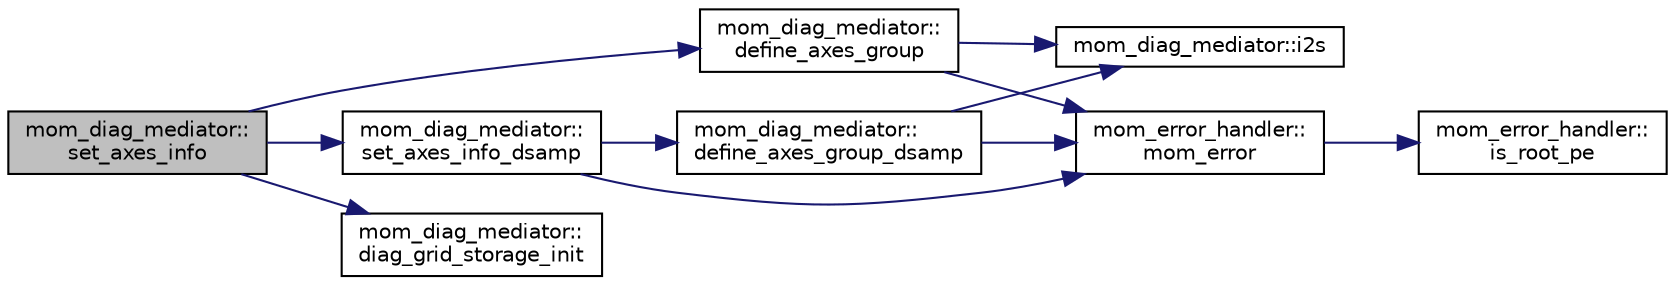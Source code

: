 digraph "mom_diag_mediator::set_axes_info"
{
 // INTERACTIVE_SVG=YES
 // LATEX_PDF_SIZE
  edge [fontname="Helvetica",fontsize="10",labelfontname="Helvetica",labelfontsize="10"];
  node [fontname="Helvetica",fontsize="10",shape=record];
  rankdir="LR";
  Node1 [label="mom_diag_mediator::\lset_axes_info",height=0.2,width=0.4,color="black", fillcolor="grey75", style="filled", fontcolor="black",tooltip="Sets up diagnostics axes."];
  Node1 -> Node2 [color="midnightblue",fontsize="10",style="solid",fontname="Helvetica"];
  Node2 [label="mom_diag_mediator::\ldefine_axes_group",height=0.2,width=0.4,color="black", fillcolor="white", style="filled",URL="$namespacemom__diag__mediator.html#ab9f767ec24a860cb71cae264560272a8",tooltip="Defines a group of \"axes\" from list of handles."];
  Node2 -> Node3 [color="midnightblue",fontsize="10",style="solid",fontname="Helvetica"];
  Node3 [label="mom_diag_mediator::i2s",height=0.2,width=0.4,color="black", fillcolor="white", style="filled",URL="$namespacemom__diag__mediator.html#a82d9bb70db16b1113304936c82d40e82",tooltip="Convert the first n elements (up to 3) of an integer array to an underscore delimited string."];
  Node2 -> Node4 [color="midnightblue",fontsize="10",style="solid",fontname="Helvetica"];
  Node4 [label="mom_error_handler::\lmom_error",height=0.2,width=0.4,color="black", fillcolor="white", style="filled",URL="$namespacemom__error__handler.html#a460cfb79a06c29fc249952c2a3710d67",tooltip="This provides a convenient interface for writing an mpp_error message with run-time filter based on a..."];
  Node4 -> Node5 [color="midnightblue",fontsize="10",style="solid",fontname="Helvetica"];
  Node5 [label="mom_error_handler::\lis_root_pe",height=0.2,width=0.4,color="black", fillcolor="white", style="filled",URL="$namespacemom__error__handler.html#ad5f00a53059c72fe2332d1436c80ca71",tooltip="This returns .true. if the current PE is the root PE."];
  Node1 -> Node6 [color="midnightblue",fontsize="10",style="solid",fontname="Helvetica"];
  Node6 [label="mom_diag_mediator::\ldiag_grid_storage_init",height=0.2,width=0.4,color="black", fillcolor="white", style="filled",URL="$namespacemom__diag__mediator.html#a6f596247402f21fa60bfdf1e73c41044",tooltip="Allocates fields necessary to store diagnostic remapping fields."];
  Node1 -> Node7 [color="midnightblue",fontsize="10",style="solid",fontname="Helvetica"];
  Node7 [label="mom_diag_mediator::\lset_axes_info_dsamp",height=0.2,width=0.4,color="black", fillcolor="white", style="filled",URL="$namespacemom__diag__mediator.html#a1abcee77dbc8e8a48f4b48144fc0923c",tooltip=" "];
  Node7 -> Node8 [color="midnightblue",fontsize="10",style="solid",fontname="Helvetica"];
  Node8 [label="mom_diag_mediator::\ldefine_axes_group_dsamp",height=0.2,width=0.4,color="black", fillcolor="white", style="filled",URL="$namespacemom__diag__mediator.html#a51129041d5b42f6546c087111465f639",tooltip="Defines a group of downsampled \"axes\" from list of handles."];
  Node8 -> Node3 [color="midnightblue",fontsize="10",style="solid",fontname="Helvetica"];
  Node8 -> Node4 [color="midnightblue",fontsize="10",style="solid",fontname="Helvetica"];
  Node7 -> Node4 [color="midnightblue",fontsize="10",style="solid",fontname="Helvetica"];
}
